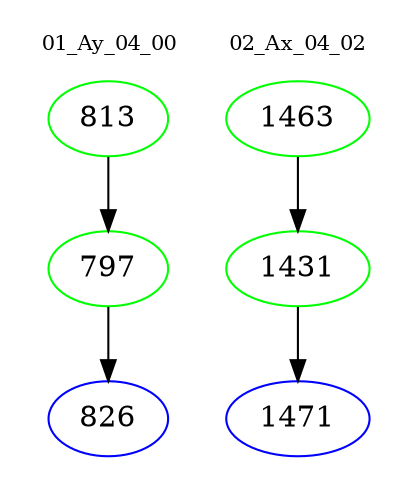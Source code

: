 digraph{
subgraph cluster_0 {
color = white
label = "01_Ay_04_00";
fontsize=10;
T0_813 [label="813", color="green"]
T0_813 -> T0_797 [color="black"]
T0_797 [label="797", color="green"]
T0_797 -> T0_826 [color="black"]
T0_826 [label="826", color="blue"]
}
subgraph cluster_1 {
color = white
label = "02_Ax_04_02";
fontsize=10;
T1_1463 [label="1463", color="green"]
T1_1463 -> T1_1431 [color="black"]
T1_1431 [label="1431", color="green"]
T1_1431 -> T1_1471 [color="black"]
T1_1471 [label="1471", color="blue"]
}
}
